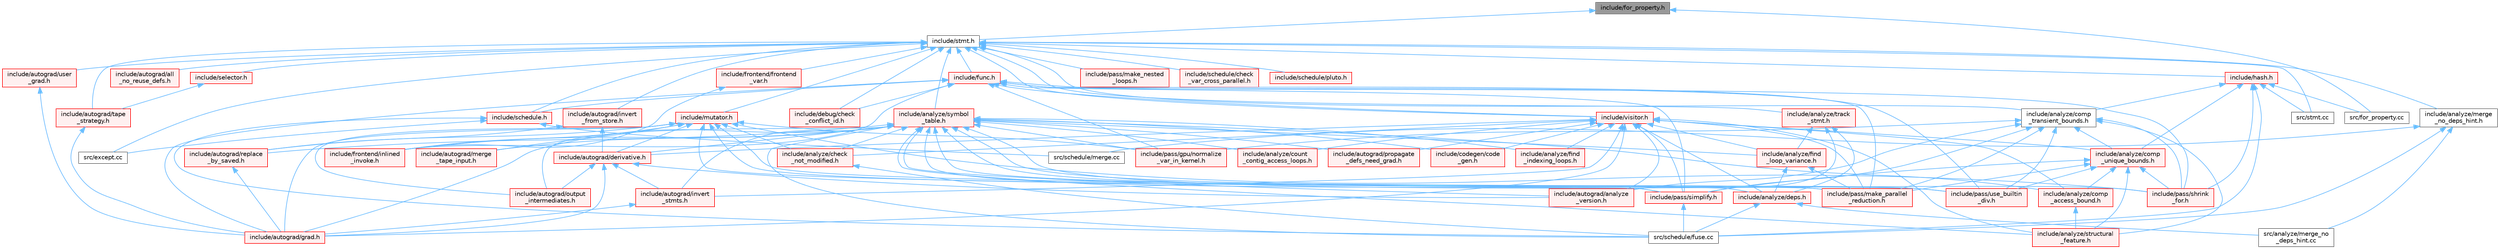digraph "include/for_property.h"
{
 // LATEX_PDF_SIZE
  bgcolor="transparent";
  edge [fontname=Helvetica,fontsize=10,labelfontname=Helvetica,labelfontsize=10];
  node [fontname=Helvetica,fontsize=10,shape=box,height=0.2,width=0.4];
  Node1 [label="include/for_property.h",height=0.2,width=0.4,color="gray40", fillcolor="grey60", style="filled", fontcolor="black",tooltip=" "];
  Node1 -> Node2 [dir="back",color="steelblue1",style="solid"];
  Node2 [label="include/stmt.h",height=0.2,width=0.4,color="grey40", fillcolor="white", style="filled",URL="$stmt_8h.html",tooltip=" "];
  Node2 -> Node3 [dir="back",color="steelblue1",style="solid"];
  Node3 [label="include/analyze/comp\l_transient_bounds.h",height=0.2,width=0.4,color="grey40", fillcolor="white", style="filled",URL="$comp__transient__bounds_8h.html",tooltip=" "];
  Node3 -> Node4 [dir="back",color="steelblue1",style="solid"];
  Node4 [label="include/analyze/comp\l_unique_bounds.h",height=0.2,width=0.4,color="red", fillcolor="#FFF0F0", style="filled",URL="$comp__unique__bounds_8h.html",tooltip=" "];
  Node4 -> Node5 [dir="back",color="steelblue1",style="solid"];
  Node5 [label="include/analyze/comp\l_access_bound.h",height=0.2,width=0.4,color="red", fillcolor="#FFF0F0", style="filled",URL="$comp__access__bound_8h.html",tooltip=" "];
  Node5 -> Node6 [dir="back",color="steelblue1",style="solid"];
  Node6 [label="include/analyze/structural\l_feature.h",height=0.2,width=0.4,color="red", fillcolor="#FFF0F0", style="filled",URL="$structural__feature_8h.html",tooltip=" "];
  Node4 -> Node6 [dir="back",color="steelblue1",style="solid"];
  Node4 -> Node16 [dir="back",color="steelblue1",style="solid"];
  Node16 [label="include/pass/make_parallel\l_reduction.h",height=0.2,width=0.4,color="red", fillcolor="#FFF0F0", style="filled",URL="$make__parallel__reduction_8h.html",tooltip=" "];
  Node4 -> Node22 [dir="back",color="steelblue1",style="solid"];
  Node22 [label="include/pass/shrink\l_for.h",height=0.2,width=0.4,color="red", fillcolor="#FFF0F0", style="filled",URL="$shrink__for_8h.html",tooltip=" "];
  Node4 -> Node24 [dir="back",color="steelblue1",style="solid"];
  Node24 [label="include/pass/simplify.h",height=0.2,width=0.4,color="red", fillcolor="#FFF0F0", style="filled",URL="$simplify_8h.html",tooltip=" "];
  Node24 -> Node13 [dir="back",color="steelblue1",style="solid"];
  Node13 [label="src/schedule/fuse.cc",height=0.2,width=0.4,color="grey40", fillcolor="white", style="filled",URL="$fuse_8cc.html",tooltip=" "];
  Node4 -> Node39 [dir="back",color="steelblue1",style="solid"];
  Node39 [label="include/pass/use_builtin\l_div.h",height=0.2,width=0.4,color="red", fillcolor="#FFF0F0", style="filled",URL="$use__builtin__div_8h.html",tooltip=" "];
  Node3 -> Node6 [dir="back",color="steelblue1",style="solid"];
  Node3 -> Node43 [dir="back",color="steelblue1",style="solid"];
  Node43 [label="include/autograd/analyze\l_version.h",height=0.2,width=0.4,color="red", fillcolor="#FFF0F0", style="filled",URL="$analyze__version_8h.html",tooltip=" "];
  Node3 -> Node45 [dir="back",color="steelblue1",style="solid"];
  Node45 [label="include/pass/gpu/normalize\l_var_in_kernel.h",height=0.2,width=0.4,color="red", fillcolor="#FFF0F0", style="filled",URL="$normalize__var__in__kernel_8h.html",tooltip=" "];
  Node3 -> Node16 [dir="back",color="steelblue1",style="solid"];
  Node3 -> Node22 [dir="back",color="steelblue1",style="solid"];
  Node3 -> Node24 [dir="back",color="steelblue1",style="solid"];
  Node3 -> Node39 [dir="back",color="steelblue1",style="solid"];
  Node2 -> Node46 [dir="back",color="steelblue1",style="solid"];
  Node46 [label="include/analyze/merge\l_no_deps_hint.h",height=0.2,width=0.4,color="grey40", fillcolor="white", style="filled",URL="$merge__no__deps__hint_8h.html",tooltip=" "];
  Node46 -> Node47 [dir="back",color="steelblue1",style="solid"];
  Node47 [label="src/analyze/merge_no\l_deps_hint.cc",height=0.2,width=0.4,color="grey40", fillcolor="white", style="filled",URL="$merge__no__deps__hint_8cc.html",tooltip=" "];
  Node46 -> Node13 [dir="back",color="steelblue1",style="solid"];
  Node46 -> Node48 [dir="back",color="steelblue1",style="solid"];
  Node48 [label="src/schedule/merge.cc",height=0.2,width=0.4,color="grey40", fillcolor="white", style="filled",URL="$merge_8cc.html",tooltip=" "];
  Node2 -> Node49 [dir="back",color="steelblue1",style="solid"];
  Node49 [label="include/analyze/symbol\l_table.h",height=0.2,width=0.4,color="red", fillcolor="#FFF0F0", style="filled",URL="$symbol__table_8h.html",tooltip=" "];
  Node49 -> Node50 [dir="back",color="steelblue1",style="solid"];
  Node50 [label="include/analyze/check\l_not_modified.h",height=0.2,width=0.4,color="red", fillcolor="#FFF0F0", style="filled",URL="$check__not__modified_8h.html",tooltip=" "];
  Node50 -> Node13 [dir="back",color="steelblue1",style="solid"];
  Node49 -> Node5 [dir="back",color="steelblue1",style="solid"];
  Node49 -> Node55 [dir="back",color="steelblue1",style="solid"];
  Node55 [label="include/analyze/count\l_contig_access_loops.h",height=0.2,width=0.4,color="red", fillcolor="#FFF0F0", style="filled",URL="$count__contig__access__loops_8h.html",tooltip=" "];
  Node49 -> Node57 [dir="back",color="steelblue1",style="solid"];
  Node57 [label="include/analyze/deps.h",height=0.2,width=0.4,color="red", fillcolor="#FFF0F0", style="filled",URL="$deps_8h.html",tooltip=" "];
  Node57 -> Node47 [dir="back",color="steelblue1",style="solid"];
  Node57 -> Node13 [dir="back",color="steelblue1",style="solid"];
  Node49 -> Node75 [dir="back",color="steelblue1",style="solid"];
  Node75 [label="include/analyze/find\l_indexing_loops.h",height=0.2,width=0.4,color="red", fillcolor="#FFF0F0", style="filled",URL="$find__indexing__loops_8h.html",tooltip=" "];
  Node49 -> Node78 [dir="back",color="steelblue1",style="solid"];
  Node78 [label="include/analyze/find\l_loop_variance.h",height=0.2,width=0.4,color="red", fillcolor="#FFF0F0", style="filled",URL="$find__loop__variance_8h.html",tooltip=" "];
  Node78 -> Node57 [dir="back",color="steelblue1",style="solid"];
  Node78 -> Node16 [dir="back",color="steelblue1",style="solid"];
  Node49 -> Node6 [dir="back",color="steelblue1",style="solid"];
  Node49 -> Node43 [dir="back",color="steelblue1",style="solid"];
  Node49 -> Node84 [dir="back",color="steelblue1",style="solid"];
  Node84 [label="include/autograd/derivative.h",height=0.2,width=0.4,color="red", fillcolor="#FFF0F0", style="filled",URL="$derivative_8h.html",tooltip=" "];
  Node84 -> Node43 [dir="back",color="steelblue1",style="solid"];
  Node84 -> Node86 [dir="back",color="steelblue1",style="solid"];
  Node86 [label="include/autograd/grad.h",height=0.2,width=0.4,color="red", fillcolor="#FFF0F0", style="filled",URL="$grad_8h.html",tooltip=" "];
  Node84 -> Node87 [dir="back",color="steelblue1",style="solid"];
  Node87 [label="include/autograd/invert\l_stmts.h",height=0.2,width=0.4,color="red", fillcolor="#FFF0F0", style="filled",URL="$invert__stmts_8h.html",tooltip=" "];
  Node87 -> Node86 [dir="back",color="steelblue1",style="solid"];
  Node84 -> Node88 [dir="back",color="steelblue1",style="solid"];
  Node88 [label="include/autograd/output\l_intermediates.h",height=0.2,width=0.4,color="red", fillcolor="#FFF0F0", style="filled",URL="$output__intermediates_8h.html",tooltip=" "];
  Node49 -> Node86 [dir="back",color="steelblue1",style="solid"];
  Node49 -> Node87 [dir="back",color="steelblue1",style="solid"];
  Node49 -> Node90 [dir="back",color="steelblue1",style="solid"];
  Node90 [label="include/autograd/merge\l_tape_input.h",height=0.2,width=0.4,color="red", fillcolor="#FFF0F0", style="filled",URL="$merge__tape__input_8h.html",tooltip=" "];
  Node49 -> Node88 [dir="back",color="steelblue1",style="solid"];
  Node49 -> Node92 [dir="back",color="steelblue1",style="solid"];
  Node92 [label="include/autograd/propagate\l_defs_need_grad.h",height=0.2,width=0.4,color="red", fillcolor="#FFF0F0", style="filled",URL="$propagate__defs__need__grad_8h.html",tooltip=" "];
  Node49 -> Node94 [dir="back",color="steelblue1",style="solid"];
  Node94 [label="include/autograd/replace\l_by_saved.h",height=0.2,width=0.4,color="red", fillcolor="#FFF0F0", style="filled",URL="$replace__by__saved_8h.html",tooltip=" "];
  Node94 -> Node86 [dir="back",color="steelblue1",style="solid"];
  Node49 -> Node96 [dir="back",color="steelblue1",style="solid"];
  Node96 [label="include/codegen/code\l_gen.h",height=0.2,width=0.4,color="red", fillcolor="#FFF0F0", style="filled",URL="$include_2codegen_2code__gen_8h.html",tooltip=" "];
  Node49 -> Node106 [dir="back",color="steelblue1",style="solid"];
  Node106 [label="include/frontend/inlined\l_invoke.h",height=0.2,width=0.4,color="red", fillcolor="#FFF0F0", style="filled",URL="$inlined__invoke_8h.html",tooltip=" "];
  Node49 -> Node45 [dir="back",color="steelblue1",style="solid"];
  Node49 -> Node16 [dir="back",color="steelblue1",style="solid"];
  Node49 -> Node22 [dir="back",color="steelblue1",style="solid"];
  Node49 -> Node24 [dir="back",color="steelblue1",style="solid"];
  Node49 -> Node39 [dir="back",color="steelblue1",style="solid"];
  Node49 -> Node13 [dir="back",color="steelblue1",style="solid"];
  Node2 -> Node144 [dir="back",color="steelblue1",style="solid"];
  Node144 [label="include/analyze/track\l_stmt.h",height=0.2,width=0.4,color="red", fillcolor="#FFF0F0", style="filled",URL="$track__stmt_8h.html",tooltip=" "];
  Node144 -> Node57 [dir="back",color="steelblue1",style="solid"];
  Node144 -> Node78 [dir="back",color="steelblue1",style="solid"];
  Node144 -> Node43 [dir="back",color="steelblue1",style="solid"];
  Node2 -> Node146 [dir="back",color="steelblue1",style="solid"];
  Node146 [label="include/autograd/all\l_no_reuse_defs.h",height=0.2,width=0.4,color="red", fillcolor="#FFF0F0", style="filled",URL="$all__no__reuse__defs_8h.html",tooltip=" "];
  Node2 -> Node148 [dir="back",color="steelblue1",style="solid"];
  Node148 [label="include/autograd/invert\l_from_store.h",height=0.2,width=0.4,color="red", fillcolor="#FFF0F0", style="filled",URL="$invert__from__store_8h.html",tooltip=" "];
  Node148 -> Node84 [dir="back",color="steelblue1",style="solid"];
  Node148 -> Node94 [dir="back",color="steelblue1",style="solid"];
  Node2 -> Node150 [dir="back",color="steelblue1",style="solid"];
  Node150 [label="include/autograd/tape\l_strategy.h",height=0.2,width=0.4,color="red", fillcolor="#FFF0F0", style="filled",URL="$tape__strategy_8h.html",tooltip=" "];
  Node150 -> Node86 [dir="back",color="steelblue1",style="solid"];
  Node2 -> Node151 [dir="back",color="steelblue1",style="solid"];
  Node151 [label="include/autograd/user\l_grad.h",height=0.2,width=0.4,color="red", fillcolor="#FFF0F0", style="filled",URL="$user__grad_8h.html",tooltip=" "];
  Node151 -> Node86 [dir="back",color="steelblue1",style="solid"];
  Node2 -> Node153 [dir="back",color="steelblue1",style="solid"];
  Node153 [label="include/debug/check\l_conflict_id.h",height=0.2,width=0.4,color="red", fillcolor="#FFF0F0", style="filled",URL="$check__conflict__id_8h.html",tooltip=" "];
  Node2 -> Node155 [dir="back",color="steelblue1",style="solid"];
  Node155 [label="include/frontend/frontend\l_var.h",height=0.2,width=0.4,color="red", fillcolor="#FFF0F0", style="filled",URL="$frontend__var_8h.html",tooltip=" "];
  Node155 -> Node106 [dir="back",color="steelblue1",style="solid"];
  Node2 -> Node157 [dir="back",color="steelblue1",style="solid"];
  Node157 [label="include/func.h",height=0.2,width=0.4,color="red", fillcolor="#FFF0F0", style="filled",URL="$func_8h.html",tooltip=" "];
  Node157 -> Node86 [dir="back",color="steelblue1",style="solid"];
  Node157 -> Node153 [dir="back",color="steelblue1",style="solid"];
  Node157 -> Node106 [dir="back",color="steelblue1",style="solid"];
  Node157 -> Node45 [dir="back",color="steelblue1",style="solid"];
  Node157 -> Node16 [dir="back",color="steelblue1",style="solid"];
  Node157 -> Node22 [dir="back",color="steelblue1",style="solid"];
  Node157 -> Node24 [dir="back",color="steelblue1",style="solid"];
  Node157 -> Node39 [dir="back",color="steelblue1",style="solid"];
  Node157 -> Node127 [dir="back",color="steelblue1",style="solid"];
  Node127 [label="include/schedule.h",height=0.2,width=0.4,color="red", fillcolor="#FFF0F0", style="filled",URL="$schedule_8h.html",tooltip=" "];
  Node127 -> Node128 [dir="back",color="steelblue1",style="solid"];
  Node128 [label="src/except.cc",height=0.2,width=0.4,color="grey40", fillcolor="white", style="filled",URL="$except_8cc.html",tooltip=" "];
  Node127 -> Node13 [dir="back",color="steelblue1",style="solid"];
  Node127 -> Node48 [dir="back",color="steelblue1",style="solid"];
  Node157 -> Node192 [dir="back",color="steelblue1",style="solid"];
  Node192 [label="include/visitor.h",height=0.2,width=0.4,color="red", fillcolor="#FFF0F0", style="filled",URL="$visitor_8h.html",tooltip=" "];
  Node192 -> Node50 [dir="back",color="steelblue1",style="solid"];
  Node192 -> Node5 [dir="back",color="steelblue1",style="solid"];
  Node192 -> Node4 [dir="back",color="steelblue1",style="solid"];
  Node192 -> Node55 [dir="back",color="steelblue1",style="solid"];
  Node192 -> Node57 [dir="back",color="steelblue1",style="solid"];
  Node192 -> Node75 [dir="back",color="steelblue1",style="solid"];
  Node192 -> Node78 [dir="back",color="steelblue1",style="solid"];
  Node192 -> Node6 [dir="back",color="steelblue1",style="solid"];
  Node192 -> Node43 [dir="back",color="steelblue1",style="solid"];
  Node192 -> Node84 [dir="back",color="steelblue1",style="solid"];
  Node192 -> Node86 [dir="back",color="steelblue1",style="solid"];
  Node192 -> Node87 [dir="back",color="steelblue1",style="solid"];
  Node192 -> Node92 [dir="back",color="steelblue1",style="solid"];
  Node192 -> Node96 [dir="back",color="steelblue1",style="solid"];
  Node192 -> Node16 [dir="back",color="steelblue1",style="solid"];
  Node192 -> Node24 [dir="back",color="steelblue1",style="solid"];
  Node2 -> Node203 [dir="back",color="steelblue1",style="solid"];
  Node203 [label="include/hash.h",height=0.2,width=0.4,color="red", fillcolor="#FFF0F0", style="filled",URL="$hash_8h.html",tooltip=" "];
  Node203 -> Node3 [dir="back",color="steelblue1",style="solid"];
  Node203 -> Node4 [dir="back",color="steelblue1",style="solid"];
  Node203 -> Node22 [dir="back",color="steelblue1",style="solid"];
  Node203 -> Node210 [dir="back",color="steelblue1",style="solid"];
  Node210 [label="src/for_property.cc",height=0.2,width=0.4,color="grey40", fillcolor="white", style="filled",URL="$for__property_8cc.html",tooltip=" "];
  Node203 -> Node13 [dir="back",color="steelblue1",style="solid"];
  Node203 -> Node214 [dir="back",color="steelblue1",style="solid"];
  Node214 [label="src/stmt.cc",height=0.2,width=0.4,color="grey40", fillcolor="white", style="filled",URL="$stmt_8cc.html",tooltip=" "];
  Node2 -> Node217 [dir="back",color="steelblue1",style="solid"];
  Node217 [label="include/mutator.h",height=0.2,width=0.4,color="red", fillcolor="#FFF0F0", style="filled",URL="$mutator_8h.html",tooltip=" "];
  Node217 -> Node50 [dir="back",color="steelblue1",style="solid"];
  Node217 -> Node84 [dir="back",color="steelblue1",style="solid"];
  Node217 -> Node86 [dir="back",color="steelblue1",style="solid"];
  Node217 -> Node90 [dir="back",color="steelblue1",style="solid"];
  Node217 -> Node88 [dir="back",color="steelblue1",style="solid"];
  Node217 -> Node94 [dir="back",color="steelblue1",style="solid"];
  Node217 -> Node106 [dir="back",color="steelblue1",style="solid"];
  Node217 -> Node45 [dir="back",color="steelblue1",style="solid"];
  Node217 -> Node16 [dir="back",color="steelblue1",style="solid"];
  Node217 -> Node22 [dir="back",color="steelblue1",style="solid"];
  Node217 -> Node24 [dir="back",color="steelblue1",style="solid"];
  Node217 -> Node39 [dir="back",color="steelblue1",style="solid"];
  Node2 -> Node234 [dir="back",color="steelblue1",style="solid"];
  Node234 [label="include/pass/make_nested\l_loops.h",height=0.2,width=0.4,color="red", fillcolor="#FFF0F0", style="filled",URL="$make__nested__loops_8h.html",tooltip=" "];
  Node2 -> Node127 [dir="back",color="steelblue1",style="solid"];
  Node2 -> Node235 [dir="back",color="steelblue1",style="solid"];
  Node235 [label="include/schedule/check\l_var_cross_parallel.h",height=0.2,width=0.4,color="red", fillcolor="#FFF0F0", style="filled",URL="$check__var__cross__parallel_8h.html",tooltip=" "];
  Node2 -> Node236 [dir="back",color="steelblue1",style="solid"];
  Node236 [label="include/schedule/pluto.h",height=0.2,width=0.4,color="red", fillcolor="#FFF0F0", style="filled",URL="$pluto_8h.html",tooltip=" "];
  Node2 -> Node237 [dir="back",color="steelblue1",style="solid"];
  Node237 [label="include/selector.h",height=0.2,width=0.4,color="red", fillcolor="#FFF0F0", style="filled",URL="$selector_8h.html",tooltip=" "];
  Node237 -> Node150 [dir="back",color="steelblue1",style="solid"];
  Node2 -> Node192 [dir="back",color="steelblue1",style="solid"];
  Node2 -> Node128 [dir="back",color="steelblue1",style="solid"];
  Node2 -> Node214 [dir="back",color="steelblue1",style="solid"];
  Node1 -> Node210 [dir="back",color="steelblue1",style="solid"];
}
